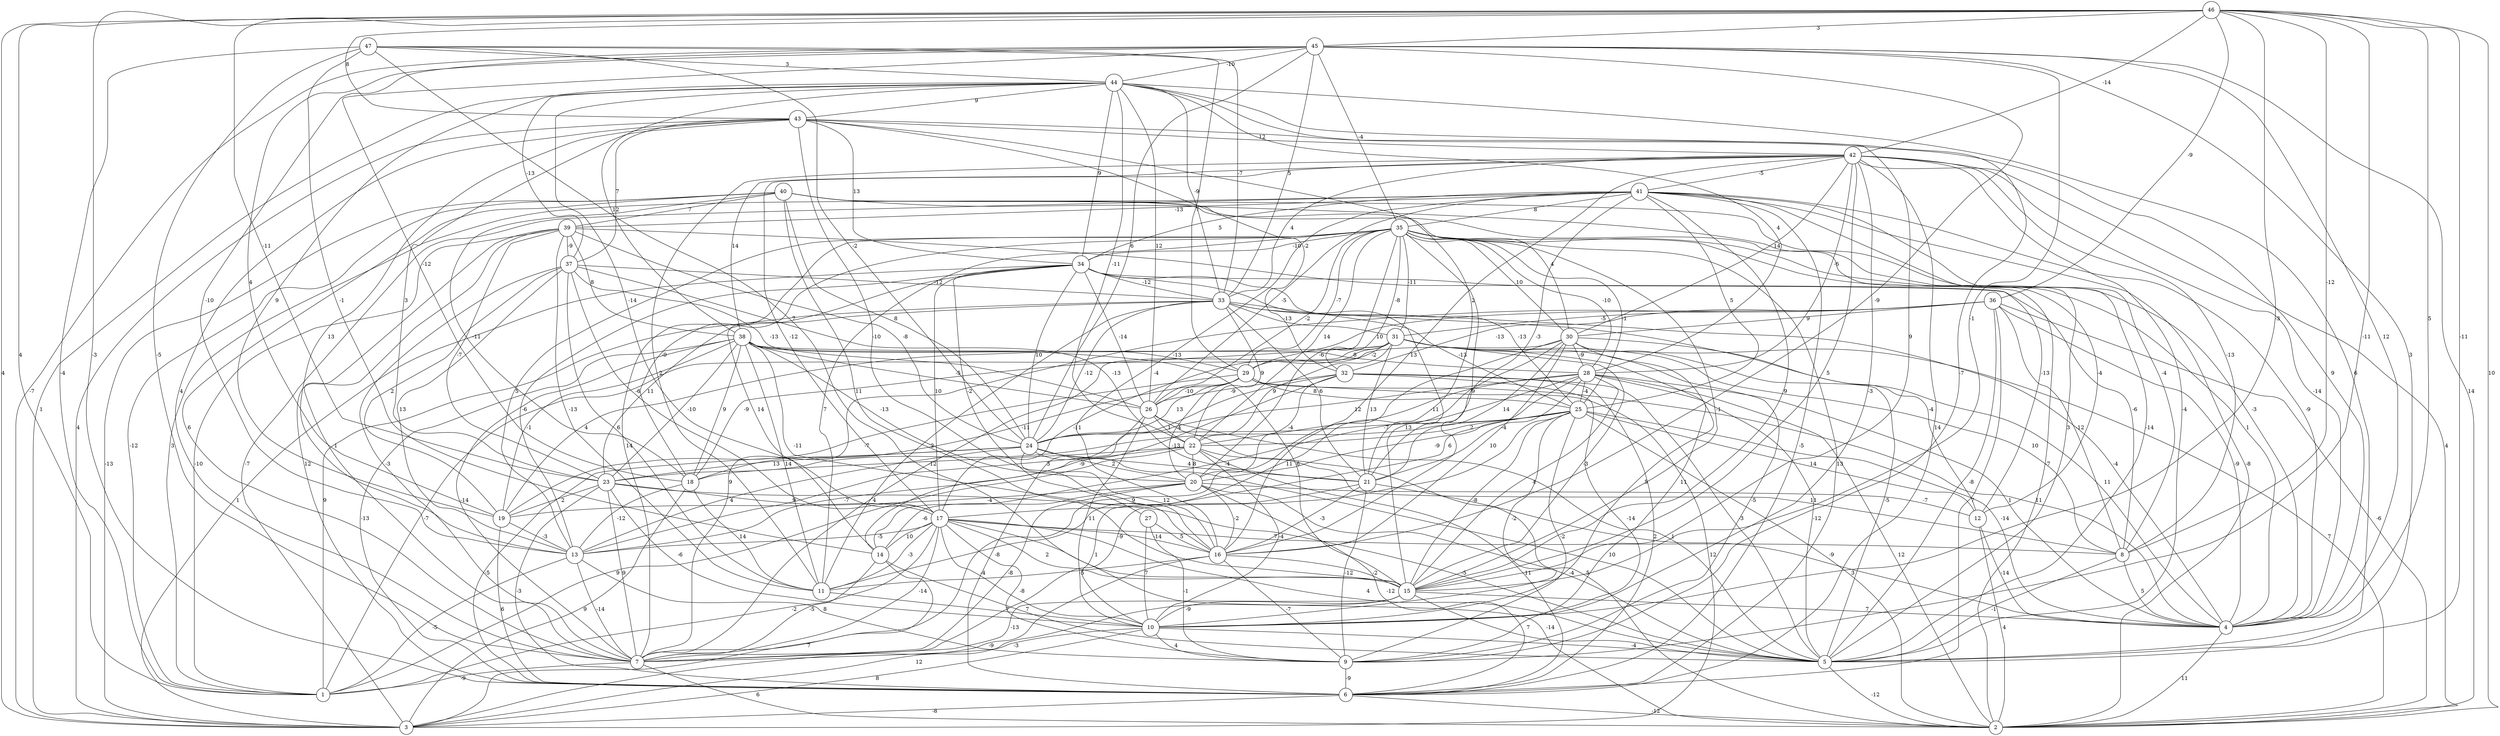 graph { 
	 fontname="Helvetica,Arial,sans-serif" 
	 node [shape = circle]; 
	 47 -- 1 [label = "-4"];
	 47 -- 7 [label = "-5"];
	 47 -- 14 [label = "-1"];
	 47 -- 15 [label = "7"];
	 47 -- 24 [label = "-2"];
	 47 -- 29 [label = "7"];
	 47 -- 33 [label = "-7"];
	 47 -- 44 [label = "3"];
	 46 -- 1 [label = "4"];
	 46 -- 2 [label = "10"];
	 46 -- 3 [label = "4"];
	 46 -- 4 [label = "5"];
	 46 -- 5 [label = "-11"];
	 46 -- 6 [label = "-3"];
	 46 -- 8 [label = "-12"];
	 46 -- 9 [label = "-11"];
	 46 -- 10 [label = "-3"];
	 46 -- 23 [label = "-11"];
	 46 -- 36 [label = "-9"];
	 46 -- 42 [label = "-14"];
	 46 -- 43 [label = "8"];
	 46 -- 45 [label = "3"];
	 45 -- 2 [label = "14"];
	 45 -- 3 [label = "-7"];
	 45 -- 4 [label = "12"];
	 45 -- 5 [label = "3"];
	 45 -- 13 [label = "-10"];
	 45 -- 15 [label = "-1"];
	 45 -- 16 [label = "-9"];
	 45 -- 18 [label = "-12"];
	 45 -- 19 [label = "4"];
	 45 -- 24 [label = "6"];
	 45 -- 33 [label = "5"];
	 45 -- 35 [label = "-4"];
	 45 -- 44 [label = "-10"];
	 44 -- 3 [label = "1"];
	 44 -- 5 [label = "6"];
	 44 -- 9 [label = "-7"];
	 44 -- 15 [label = "9"];
	 44 -- 17 [label = "-14"];
	 44 -- 19 [label = "9"];
	 44 -- 22 [label = "-11"];
	 44 -- 26 [label = "12"];
	 44 -- 28 [label = "4"];
	 44 -- 33 [label = "-9"];
	 44 -- 34 [label = "9"];
	 44 -- 37 [label = "-13"];
	 44 -- 38 [label = "12"];
	 44 -- 43 [label = "9"];
	 43 -- 3 [label = "4"];
	 43 -- 4 [label = "9"];
	 43 -- 7 [label = "4"];
	 43 -- 13 [label = "13"];
	 43 -- 16 [label = "-10"];
	 43 -- 21 [label = "2"];
	 43 -- 23 [label = "3"];
	 43 -- 32 [label = "-2"];
	 43 -- 34 [label = "13"];
	 43 -- 37 [label = "7"];
	 43 -- 42 [label = "12"];
	 42 -- 2 [label = "4"];
	 42 -- 4 [label = "-14"];
	 42 -- 5 [label = "-4"];
	 42 -- 6 [label = "14"];
	 42 -- 8 [label = "-13"];
	 42 -- 10 [label = "-3"];
	 42 -- 11 [label = "2"];
	 42 -- 15 [label = "5"];
	 42 -- 16 [label = "13"];
	 42 -- 17 [label = "-12"];
	 42 -- 28 [label = "-6"];
	 42 -- 30 [label = "14"];
	 42 -- 33 [label = "4"];
	 42 -- 38 [label = "14"];
	 42 -- 41 [label = "-5"];
	 41 -- 1 [label = "3"];
	 41 -- 2 [label = "-8"];
	 41 -- 3 [label = "-7"];
	 41 -- 4 [label = "-9"];
	 41 -- 5 [label = "-14"];
	 41 -- 6 [label = "-5"];
	 41 -- 8 [label = "-4"];
	 41 -- 15 [label = "9"];
	 41 -- 16 [label = "-4"];
	 41 -- 21 [label = "-3"];
	 41 -- 25 [label = "5"];
	 41 -- 26 [label = "-5"];
	 41 -- 34 [label = "5"];
	 41 -- 35 [label = "8"];
	 41 -- 39 [label = "-13"];
	 40 -- 1 [label = "-12"];
	 40 -- 2 [label = "-7"];
	 40 -- 3 [label = "-13"];
	 40 -- 4 [label = "-3"];
	 40 -- 5 [label = "3"];
	 40 -- 7 [label = "6"];
	 40 -- 15 [label = "11"];
	 40 -- 18 [label = "-11"];
	 40 -- 24 [label = "8"];
	 40 -- 30 [label = "4"];
	 40 -- 39 [label = "7"];
	 39 -- 1 [label = "-10"];
	 39 -- 6 [label = "12"];
	 39 -- 7 [label = "1"];
	 39 -- 11 [label = "-13"];
	 39 -- 12 [label = "-13"];
	 39 -- 23 [label = "-7"];
	 39 -- 24 [label = "-8"];
	 39 -- 37 [label = "-9"];
	 39 -- 38 [label = "8"];
	 38 -- 6 [label = "-13"];
	 38 -- 7 [label = "-14"];
	 38 -- 11 [label = "14"];
	 38 -- 15 [label = "6"];
	 38 -- 16 [label = "-11"];
	 38 -- 18 [label = "9"];
	 38 -- 19 [label = "-1"];
	 38 -- 20 [label = "-13"];
	 38 -- 23 [label = "-10"];
	 38 -- 26 [label = "-5"];
	 38 -- 28 [label = "8"];
	 38 -- 29 [label = "-13"];
	 37 -- 7 [label = "-3"];
	 37 -- 11 [label = "6"];
	 37 -- 13 [label = "13"];
	 37 -- 17 [label = "-6"];
	 37 -- 19 [label = "2"];
	 37 -- 21 [label = "-13"];
	 37 -- 26 [label = "-13"];
	 37 -- 33 [label = "-12"];
	 36 -- 2 [label = "-6"];
	 36 -- 4 [label = "-9"];
	 36 -- 5 [label = "-8"];
	 36 -- 6 [label = "7"];
	 36 -- 7 [label = "9"];
	 36 -- 8 [label = "-12"];
	 36 -- 29 [label = "10"];
	 36 -- 30 [label = "9"];
	 36 -- 31 [label = "-5"];
	 36 -- 32 [label = "-13"];
	 35 -- 4 [label = "1"];
	 35 -- 6 [label = "13"];
	 35 -- 7 [label = "14"];
	 35 -- 11 [label = "7"];
	 35 -- 12 [label = "-4"];
	 35 -- 13 [label = "5"];
	 35 -- 15 [label = "-1"];
	 35 -- 16 [label = "9"];
	 35 -- 18 [label = "-9"];
	 35 -- 20 [label = "-6"];
	 35 -- 22 [label = "14"];
	 35 -- 25 [label = "-1"];
	 35 -- 26 [label = "-2"];
	 35 -- 28 [label = "-10"];
	 35 -- 29 [label = "-7"];
	 35 -- 30 [label = "10"];
	 35 -- 31 [label = "-11"];
	 35 -- 32 [label = "-8"];
	 35 -- 34 [label = "-10"];
	 34 -- 3 [label = "1"];
	 34 -- 8 [label = "-6"];
	 34 -- 13 [label = "-6"];
	 34 -- 14 [label = "14"];
	 34 -- 15 [label = "13"];
	 34 -- 17 [label = "10"];
	 34 -- 24 [label = "10"];
	 34 -- 25 [label = "-13"];
	 34 -- 26 [label = "-14"];
	 34 -- 27 [label = "-2"];
	 34 -- 33 [label = "-12"];
	 33 -- 1 [label = "9"];
	 33 -- 4 [label = "-4"];
	 33 -- 11 [label = "2"];
	 33 -- 12 [label = "-4"];
	 33 -- 21 [label = "6"];
	 33 -- 22 [label = "9"];
	 33 -- 23 [label = "11"];
	 33 -- 24 [label = "-12"];
	 33 -- 25 [label = "-13"];
	 33 -- 31 [label = "-13"];
	 32 -- 5 [label = "-3"];
	 32 -- 6 [label = "2"];
	 32 -- 9 [label = "-14"];
	 32 -- 13 [label = "3"];
	 32 -- 14 [label = "-9"];
	 32 -- 20 [label = "-4"];
	 32 -- 26 [label = "-9"];
	 31 -- 2 [label = "7"];
	 31 -- 7 [label = "4"];
	 31 -- 8 [label = "10"];
	 31 -- 9 [label = "-5"];
	 31 -- 10 [label = "11"];
	 31 -- 15 [label = "-3"];
	 31 -- 17 [label = "-11"];
	 31 -- 18 [label = "-9"];
	 31 -- 19 [label = "4"];
	 31 -- 21 [label = "13"];
	 31 -- 22 [label = "9"];
	 31 -- 29 [label = "-2"];
	 30 -- 1 [label = "-7"];
	 30 -- 4 [label = "11"];
	 30 -- 5 [label = "-5"];
	 30 -- 7 [label = "9"];
	 30 -- 10 [label = "5"];
	 30 -- 11 [label = "11"];
	 30 -- 16 [label = "10"];
	 30 -- 21 [label = "14"];
	 30 -- 28 [label = "-9"];
	 29 -- 3 [label = "12"];
	 29 -- 4 [label = "11"];
	 29 -- 18 [label = "-11"];
	 29 -- 19 [label = "-7"];
	 29 -- 20 [label = "4"];
	 29 -- 24 [label = "13"];
	 29 -- 25 [label = "8"];
	 29 -- 26 [label = "-10"];
	 28 -- 2 [label = "12"];
	 28 -- 4 [label = "1"];
	 28 -- 5 [label = "-12"];
	 28 -- 14 [label = "-4"];
	 28 -- 15 [label = "4"];
	 28 -- 17 [label = "6"];
	 28 -- 21 [label = "-4"];
	 28 -- 22 [label = "-11"];
	 28 -- 24 [label = "12"];
	 28 -- 25 [label = "-4"];
	 27 -- 9 [label = "-1"];
	 27 -- 10 [label = "7"];
	 27 -- 16 [label = "5"];
	 26 -- 2 [label = "5"];
	 26 -- 5 [label = "1"];
	 26 -- 6 [label = "-8"];
	 26 -- 10 [label = "11"];
	 26 -- 22 [label = "1"];
	 25 -- 2 [label = "3"];
	 25 -- 4 [label = "-14"];
	 25 -- 7 [label = "-9"];
	 25 -- 9 [label = "-2"];
	 25 -- 10 [label = "-2"];
	 25 -- 12 [label = "14"];
	 25 -- 15 [label = "-8"];
	 25 -- 20 [label = "-9"];
	 25 -- 22 [label = "2"];
	 25 -- 23 [label = "-13"];
	 25 -- 24 [label = "-7"];
	 24 -- 5 [label = "10"];
	 24 -- 6 [label = "-5"];
	 24 -- 13 [label = "4"];
	 24 -- 16 [label = "12"];
	 24 -- 20 [label = "2"];
	 24 -- 21 [label = "4"];
	 24 -- 23 [label = "13"];
	 23 -- 5 [label = "-5"];
	 23 -- 6 [label = "-3"];
	 23 -- 7 [label = "9"];
	 23 -- 10 [label = "-6"];
	 23 -- 17 [label = "9"];
	 23 -- 19 [label = "2"];
	 22 -- 1 [label = "9"];
	 22 -- 6 [label = "11"];
	 22 -- 8 [label = "11"];
	 22 -- 10 [label = "-4"];
	 22 -- 13 [label = "-7"];
	 22 -- 18 [label = "-12"];
	 22 -- 20 [label = "8"];
	 21 -- 4 [label = "-9"];
	 21 -- 9 [label = "-12"];
	 21 -- 10 [label = "1"];
	 21 -- 16 [label = "-3"];
	 20 -- 5 [label = "-4"];
	 20 -- 6 [label = "-12"];
	 20 -- 7 [label = "-8"];
	 20 -- 12 [label = "-7"];
	 20 -- 14 [label = "-6"];
	 20 -- 16 [label = "-2"];
	 20 -- 19 [label = "-4"];
	 19 -- 6 [label = "6"];
	 19 -- 13 [label = "-3"];
	 18 -- 3 [label = "9"];
	 18 -- 11 [label = "14"];
	 18 -- 13 [label = "-12"];
	 17 -- 1 [label = "-2"];
	 17 -- 2 [label = "-14"];
	 17 -- 5 [label = "4"];
	 17 -- 7 [label = "-14"];
	 17 -- 8 [label = "7"];
	 17 -- 9 [label = "-8"];
	 17 -- 10 [label = "-4"];
	 17 -- 11 [label = "-3"];
	 17 -- 13 [label = "-5"];
	 17 -- 14 [label = "10"];
	 17 -- 15 [label = "2"];
	 17 -- 16 [label = "-14"];
	 16 -- 3 [label = "-9"];
	 16 -- 9 [label = "-7"];
	 16 -- 11 [label = "-5"];
	 16 -- 15 [label = "-2"];
	 15 -- 3 [label = "12"];
	 15 -- 4 [label = "7"];
	 15 -- 5 [label = "7"];
	 15 -- 7 [label = "-13"];
	 15 -- 10 [label = "-9"];
	 14 -- 3 [label = "7"];
	 14 -- 5 [label = "7"];
	 14 -- 7 [label = "-5"];
	 13 -- 1 [label = "-5"];
	 13 -- 7 [label = "-14"];
	 13 -- 9 [label = "8"];
	 12 -- 2 [label = "4"];
	 12 -- 4 [label = "-14"];
	 11 -- 10 [label = "7"];
	 10 -- 3 [label = "8"];
	 10 -- 5 [label = "-4"];
	 10 -- 7 [label = "-3"];
	 10 -- 9 [label = "4"];
	 9 -- 6 [label = "-9"];
	 8 -- 4 [label = "5"];
	 8 -- 5 [label = "-1"];
	 7 -- 1 [label = "-9"];
	 7 -- 2 [label = "6"];
	 6 -- 2 [label = "-12"];
	 6 -- 3 [label = "-8"];
	 5 -- 2 [label = "-12"];
	 4 -- 2 [label = "11"];
	 1;
	 2;
	 3;
	 4;
	 5;
	 6;
	 7;
	 8;
	 9;
	 10;
	 11;
	 12;
	 13;
	 14;
	 15;
	 16;
	 17;
	 18;
	 19;
	 20;
	 21;
	 22;
	 23;
	 24;
	 25;
	 26;
	 27;
	 28;
	 29;
	 30;
	 31;
	 32;
	 33;
	 34;
	 35;
	 36;
	 37;
	 38;
	 39;
	 40;
	 41;
	 42;
	 43;
	 44;
	 45;
	 46;
	 47;
}
